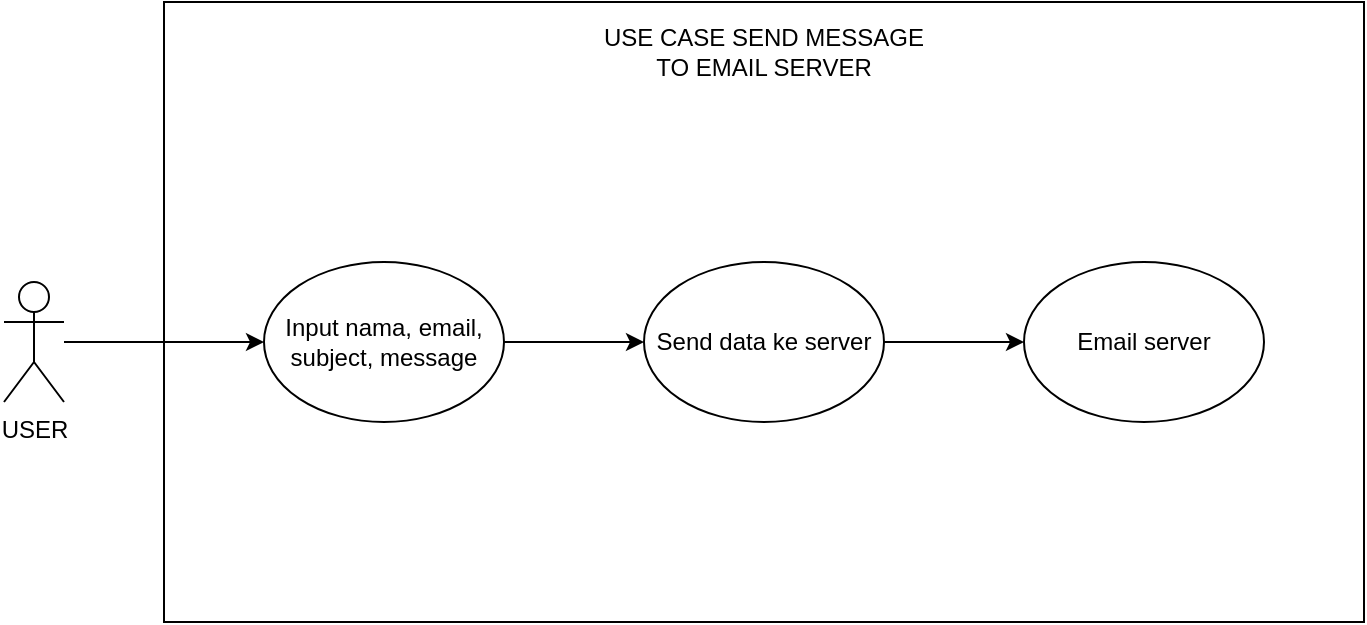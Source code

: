 <mxfile version="24.7.7">
  <diagram name="Page-1" id="4rGjodRsTPPC2vz77WWb">
    <mxGraphModel dx="1221" dy="759" grid="1" gridSize="10" guides="1" tooltips="1" connect="1" arrows="1" fold="1" page="1" pageScale="1" pageWidth="850" pageHeight="1100" math="0" shadow="0">
      <root>
        <mxCell id="0" />
        <mxCell id="1" parent="0" />
        <mxCell id="OXy7An4cuTSHC5Mjl8pR-1" value="USER" style="shape=umlActor;verticalLabelPosition=bottom;verticalAlign=top;html=1;outlineConnect=0;" parent="1" vertex="1">
          <mxGeometry x="85" y="535" width="30" height="60" as="geometry" />
        </mxCell>
        <mxCell id="OXy7An4cuTSHC5Mjl8pR-3" value="" style="rounded=0;whiteSpace=wrap;html=1;" parent="1" vertex="1">
          <mxGeometry x="165" y="395" width="600" height="310" as="geometry" />
        </mxCell>
        <mxCell id="fIfisMPaBDod_NENlYvS-2" value="USE CASE SEND MESSAGE TO EMAIL SERVER" style="text;html=1;align=center;verticalAlign=middle;whiteSpace=wrap;rounded=0;" vertex="1" parent="1">
          <mxGeometry x="380" y="405" width="170" height="30" as="geometry" />
        </mxCell>
        <mxCell id="fIfisMPaBDod_NENlYvS-3" value="" style="endArrow=classic;html=1;rounded=0;" edge="1" parent="1" source="OXy7An4cuTSHC5Mjl8pR-1" target="fIfisMPaBDod_NENlYvS-4">
          <mxGeometry width="50" height="50" relative="1" as="geometry">
            <mxPoint x="135" y="755" as="sourcePoint" />
            <mxPoint x="185" y="705" as="targetPoint" />
          </mxGeometry>
        </mxCell>
        <mxCell id="fIfisMPaBDod_NENlYvS-6" value="" style="edgeStyle=orthogonalEdgeStyle;rounded=0;orthogonalLoop=1;jettySize=auto;html=1;" edge="1" parent="1" source="fIfisMPaBDod_NENlYvS-4" target="fIfisMPaBDod_NENlYvS-5">
          <mxGeometry relative="1" as="geometry" />
        </mxCell>
        <mxCell id="fIfisMPaBDod_NENlYvS-4" value="Input nama, email, subject, message" style="ellipse;whiteSpace=wrap;html=1;" vertex="1" parent="1">
          <mxGeometry x="215" y="525" width="120" height="80" as="geometry" />
        </mxCell>
        <mxCell id="fIfisMPaBDod_NENlYvS-8" value="" style="edgeStyle=orthogonalEdgeStyle;rounded=0;orthogonalLoop=1;jettySize=auto;html=1;" edge="1" parent="1" source="fIfisMPaBDod_NENlYvS-5" target="fIfisMPaBDod_NENlYvS-7">
          <mxGeometry relative="1" as="geometry" />
        </mxCell>
        <mxCell id="fIfisMPaBDod_NENlYvS-5" value="Send data ke server" style="ellipse;whiteSpace=wrap;html=1;" vertex="1" parent="1">
          <mxGeometry x="405" y="525" width="120" height="80" as="geometry" />
        </mxCell>
        <mxCell id="fIfisMPaBDod_NENlYvS-7" value="Email server" style="ellipse;whiteSpace=wrap;html=1;" vertex="1" parent="1">
          <mxGeometry x="595" y="525" width="120" height="80" as="geometry" />
        </mxCell>
      </root>
    </mxGraphModel>
  </diagram>
</mxfile>

